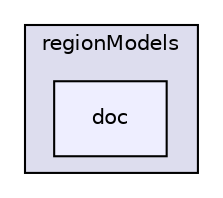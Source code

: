 digraph "src/regionModels/doc" {
  bgcolor=transparent;
  compound=true
  node [ fontsize="10", fontname="Helvetica"];
  edge [ labelfontsize="10", labelfontname="Helvetica"];
  subgraph clusterdir_1cee61ac5e24023b73c87e3e265bd2be {
    graph [ bgcolor="#ddddee", pencolor="black", label="regionModels" fontname="Helvetica", fontsize="10", URL="dir_1cee61ac5e24023b73c87e3e265bd2be.html"]
  dir_aa63db2d98957c27fe449f1f72d87342 [shape=box, label="doc", style="filled", fillcolor="#eeeeff", pencolor="black", URL="dir_aa63db2d98957c27fe449f1f72d87342.html"];
  }
}
